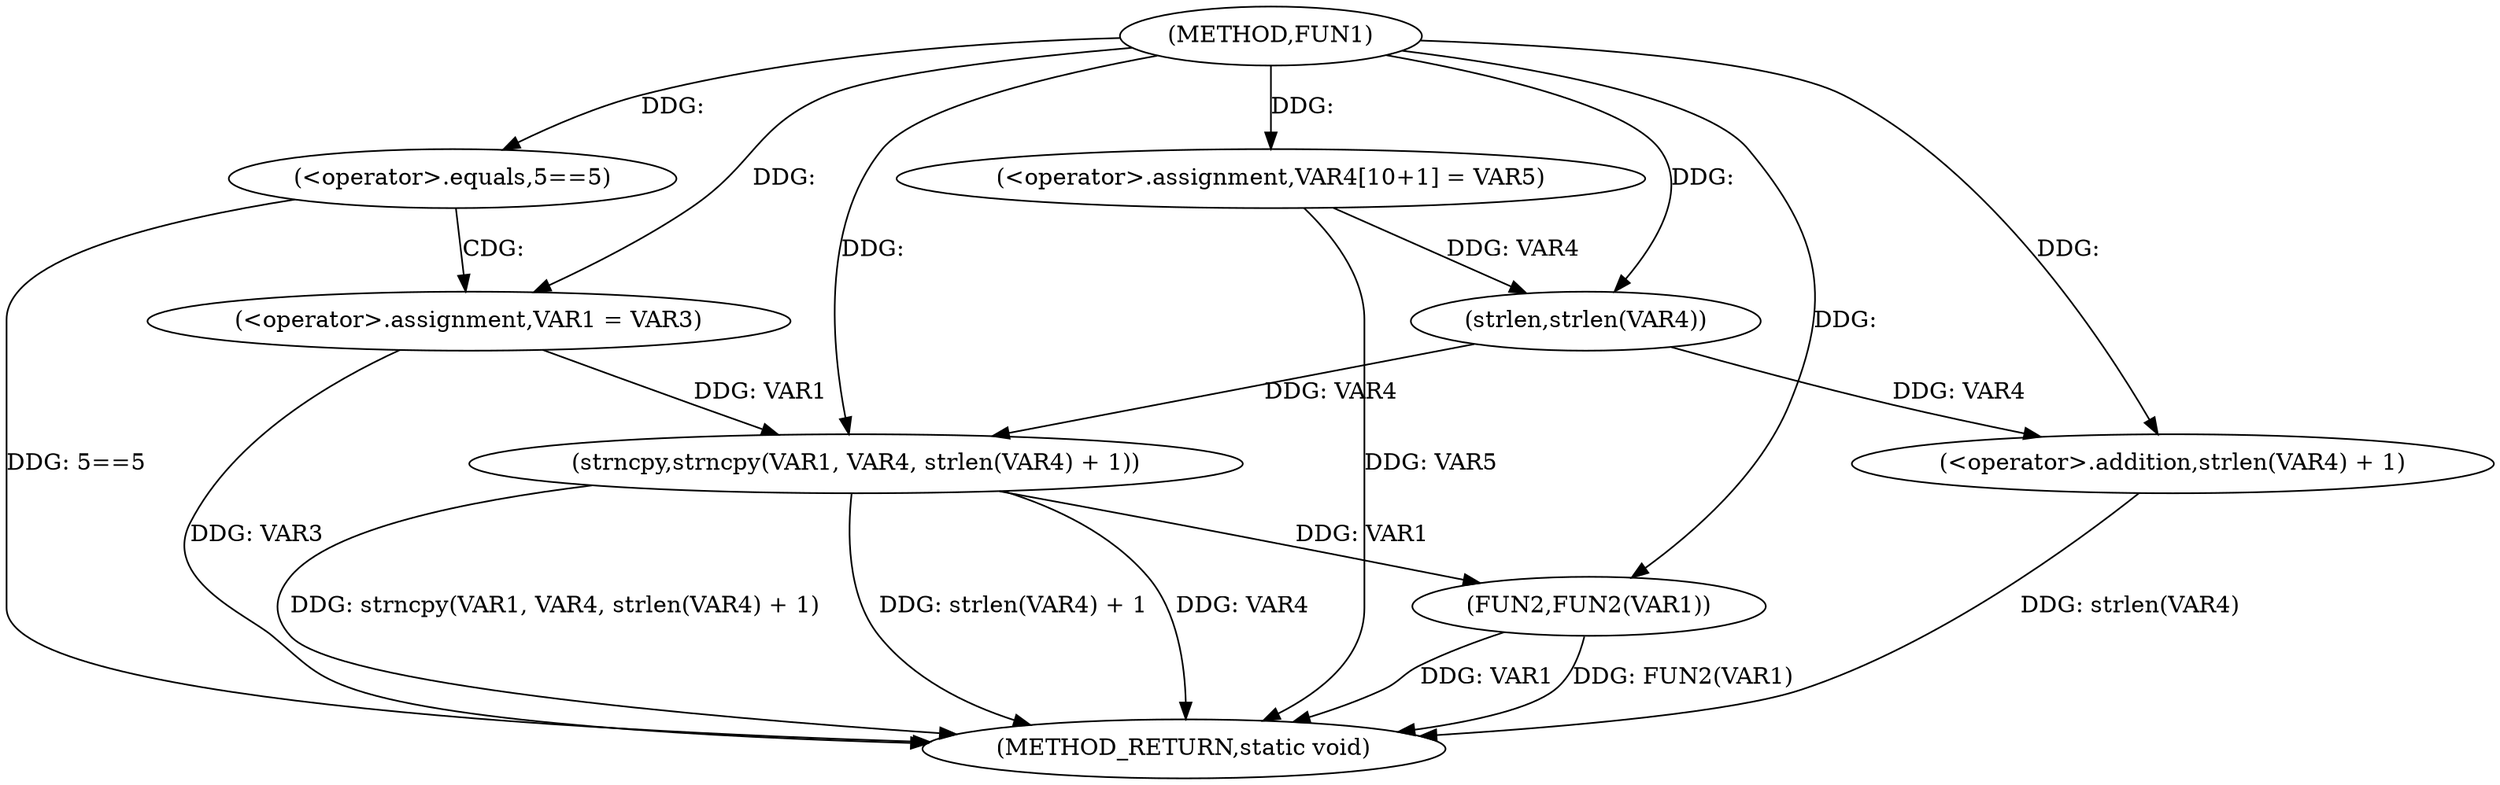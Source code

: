 digraph FUN1 {  
"1000100" [label = "(METHOD,FUN1)" ]
"1000127" [label = "(METHOD_RETURN,static void)" ]
"1000106" [label = "(<operator>.equals,5==5)" ]
"1000110" [label = "(<operator>.assignment,VAR1 = VAR3)" ]
"1000115" [label = "(<operator>.assignment,VAR4[10+1] = VAR5)" ]
"1000118" [label = "(strncpy,strncpy(VAR1, VAR4, strlen(VAR4) + 1))" ]
"1000121" [label = "(<operator>.addition,strlen(VAR4) + 1)" ]
"1000122" [label = "(strlen,strlen(VAR4))" ]
"1000125" [label = "(FUN2,FUN2(VAR1))" ]
  "1000115" -> "1000127"  [ label = "DDG: VAR5"] 
  "1000125" -> "1000127"  [ label = "DDG: VAR1"] 
  "1000125" -> "1000127"  [ label = "DDG: FUN2(VAR1)"] 
  "1000118" -> "1000127"  [ label = "DDG: strncpy(VAR1, VAR4, strlen(VAR4) + 1)"] 
  "1000110" -> "1000127"  [ label = "DDG: VAR3"] 
  "1000121" -> "1000127"  [ label = "DDG: strlen(VAR4)"] 
  "1000106" -> "1000127"  [ label = "DDG: 5==5"] 
  "1000118" -> "1000127"  [ label = "DDG: strlen(VAR4) + 1"] 
  "1000118" -> "1000127"  [ label = "DDG: VAR4"] 
  "1000100" -> "1000106"  [ label = "DDG: "] 
  "1000100" -> "1000110"  [ label = "DDG: "] 
  "1000100" -> "1000115"  [ label = "DDG: "] 
  "1000110" -> "1000118"  [ label = "DDG: VAR1"] 
  "1000100" -> "1000118"  [ label = "DDG: "] 
  "1000122" -> "1000118"  [ label = "DDG: VAR4"] 
  "1000122" -> "1000121"  [ label = "DDG: VAR4"] 
  "1000115" -> "1000122"  [ label = "DDG: VAR4"] 
  "1000100" -> "1000122"  [ label = "DDG: "] 
  "1000100" -> "1000121"  [ label = "DDG: "] 
  "1000118" -> "1000125"  [ label = "DDG: VAR1"] 
  "1000100" -> "1000125"  [ label = "DDG: "] 
  "1000106" -> "1000110"  [ label = "CDG: "] 
}
